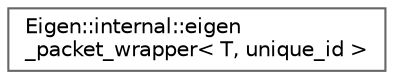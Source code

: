 digraph "Graphical Class Hierarchy"
{
 // LATEX_PDF_SIZE
  bgcolor="transparent";
  edge [fontname=Helvetica,fontsize=10,labelfontname=Helvetica,labelfontsize=10];
  node [fontname=Helvetica,fontsize=10,shape=box,height=0.2,width=0.4];
  rankdir="LR";
  Node0 [id="Node000000",label="Eigen::internal::eigen\l_packet_wrapper\< T, unique_id \>",height=0.2,width=0.4,color="grey40", fillcolor="white", style="filled",URL="$structEigen_1_1internal_1_1eigen__packet__wrapper.html",tooltip=" "];
}

